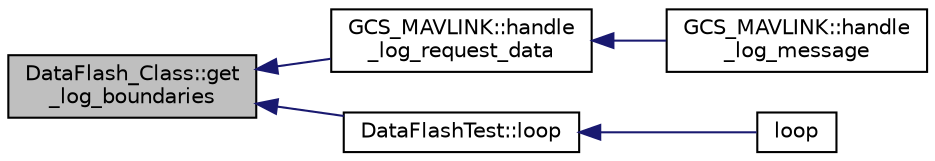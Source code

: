 digraph "DataFlash_Class::get_log_boundaries"
{
 // INTERACTIVE_SVG=YES
  edge [fontname="Helvetica",fontsize="10",labelfontname="Helvetica",labelfontsize="10"];
  node [fontname="Helvetica",fontsize="10",shape=record];
  rankdir="LR";
  Node1 [label="DataFlash_Class::get\l_log_boundaries",height=0.2,width=0.4,color="black", fillcolor="grey75", style="filled", fontcolor="black"];
  Node1 -> Node2 [dir="back",color="midnightblue",fontsize="10",style="solid",fontname="Helvetica"];
  Node2 [label="GCS_MAVLINK::handle\l_log_request_data",height=0.2,width=0.4,color="black", fillcolor="white", style="filled",URL="$classGCS__MAVLINK.html#a9685f685665e932079522a281086b581"];
  Node2 -> Node3 [dir="back",color="midnightblue",fontsize="10",style="solid",fontname="Helvetica"];
  Node3 [label="GCS_MAVLINK::handle\l_log_message",height=0.2,width=0.4,color="black", fillcolor="white", style="filled",URL="$classGCS__MAVLINK.html#add8326241719712dc068a07845bf476c"];
  Node1 -> Node4 [dir="back",color="midnightblue",fontsize="10",style="solid",fontname="Helvetica"];
  Node4 [label="DataFlashTest::loop",height=0.2,width=0.4,color="black", fillcolor="white", style="filled",URL="$classDataFlashTest.html#af98f7eebaa25d57e79eec08b52971a0e"];
  Node4 -> Node5 [dir="back",color="midnightblue",fontsize="10",style="solid",fontname="Helvetica"];
  Node5 [label="loop",height=0.2,width=0.4,color="black", fillcolor="white", style="filled",URL="$DataFlash__test_8cpp.html#a0b33edabd7f1c4e4a0bf32c67269be2f"];
}

